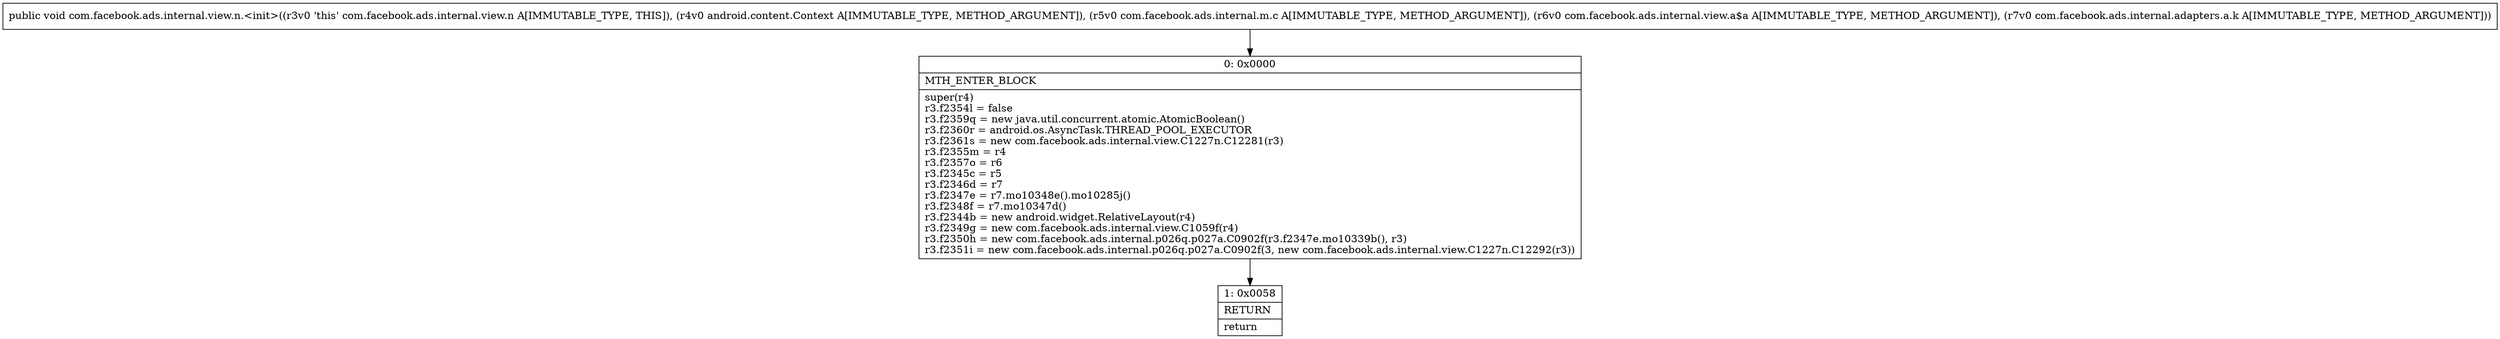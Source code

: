 digraph "CFG forcom.facebook.ads.internal.view.n.\<init\>(Landroid\/content\/Context;Lcom\/facebook\/ads\/internal\/m\/c;Lcom\/facebook\/ads\/internal\/view\/a$a;Lcom\/facebook\/ads\/internal\/adapters\/a\/k;)V" {
Node_0 [shape=record,label="{0\:\ 0x0000|MTH_ENTER_BLOCK\l|super(r4)\lr3.f2354l = false\lr3.f2359q = new java.util.concurrent.atomic.AtomicBoolean()\lr3.f2360r = android.os.AsyncTask.THREAD_POOL_EXECUTOR\lr3.f2361s = new com.facebook.ads.internal.view.C1227n.C12281(r3)\lr3.f2355m = r4\lr3.f2357o = r6\lr3.f2345c = r5\lr3.f2346d = r7\lr3.f2347e = r7.mo10348e().mo10285j()\lr3.f2348f = r7.mo10347d()\lr3.f2344b = new android.widget.RelativeLayout(r4)\lr3.f2349g = new com.facebook.ads.internal.view.C1059f(r4)\lr3.f2350h = new com.facebook.ads.internal.p026q.p027a.C0902f(r3.f2347e.mo10339b(), r3)\lr3.f2351i = new com.facebook.ads.internal.p026q.p027a.C0902f(3, new com.facebook.ads.internal.view.C1227n.C12292(r3))\l}"];
Node_1 [shape=record,label="{1\:\ 0x0058|RETURN\l|return\l}"];
MethodNode[shape=record,label="{public void com.facebook.ads.internal.view.n.\<init\>((r3v0 'this' com.facebook.ads.internal.view.n A[IMMUTABLE_TYPE, THIS]), (r4v0 android.content.Context A[IMMUTABLE_TYPE, METHOD_ARGUMENT]), (r5v0 com.facebook.ads.internal.m.c A[IMMUTABLE_TYPE, METHOD_ARGUMENT]), (r6v0 com.facebook.ads.internal.view.a$a A[IMMUTABLE_TYPE, METHOD_ARGUMENT]), (r7v0 com.facebook.ads.internal.adapters.a.k A[IMMUTABLE_TYPE, METHOD_ARGUMENT])) }"];
MethodNode -> Node_0;
Node_0 -> Node_1;
}

